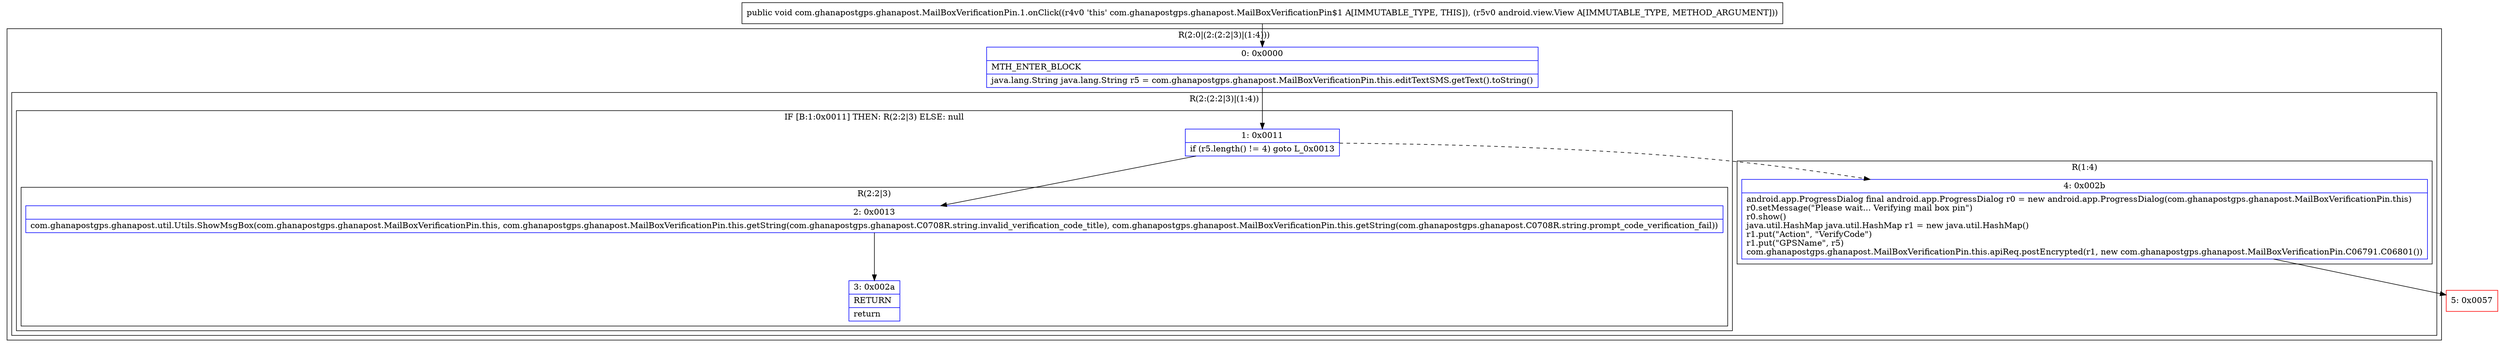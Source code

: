 digraph "CFG forcom.ghanapostgps.ghanapost.MailBoxVerificationPin.1.onClick(Landroid\/view\/View;)V" {
subgraph cluster_Region_1317720045 {
label = "R(2:0|(2:(2:2|3)|(1:4)))";
node [shape=record,color=blue];
Node_0 [shape=record,label="{0\:\ 0x0000|MTH_ENTER_BLOCK\l|java.lang.String java.lang.String r5 = com.ghanapostgps.ghanapost.MailBoxVerificationPin.this.editTextSMS.getText().toString()\l}"];
subgraph cluster_Region_472042591 {
label = "R(2:(2:2|3)|(1:4))";
node [shape=record,color=blue];
subgraph cluster_IfRegion_103414457 {
label = "IF [B:1:0x0011] THEN: R(2:2|3) ELSE: null";
node [shape=record,color=blue];
Node_1 [shape=record,label="{1\:\ 0x0011|if (r5.length() != 4) goto L_0x0013\l}"];
subgraph cluster_Region_69071451 {
label = "R(2:2|3)";
node [shape=record,color=blue];
Node_2 [shape=record,label="{2\:\ 0x0013|com.ghanapostgps.ghanapost.util.Utils.ShowMsgBox(com.ghanapostgps.ghanapost.MailBoxVerificationPin.this, com.ghanapostgps.ghanapost.MailBoxVerificationPin.this.getString(com.ghanapostgps.ghanapost.C0708R.string.invalid_verification_code_title), com.ghanapostgps.ghanapost.MailBoxVerificationPin.this.getString(com.ghanapostgps.ghanapost.C0708R.string.prompt_code_verification_fail))\l}"];
Node_3 [shape=record,label="{3\:\ 0x002a|RETURN\l|return\l}"];
}
}
subgraph cluster_Region_1905617212 {
label = "R(1:4)";
node [shape=record,color=blue];
Node_4 [shape=record,label="{4\:\ 0x002b|android.app.ProgressDialog final android.app.ProgressDialog r0 = new android.app.ProgressDialog(com.ghanapostgps.ghanapost.MailBoxVerificationPin.this)\lr0.setMessage(\"Please wait... Verifying mail box pin\")\lr0.show()\ljava.util.HashMap java.util.HashMap r1 = new java.util.HashMap()\lr1.put(\"Action\", \"VerifyCode\")\lr1.put(\"GPSName\", r5)\lcom.ghanapostgps.ghanapost.MailBoxVerificationPin.this.apiReq.postEncrypted(r1, new com.ghanapostgps.ghanapost.MailBoxVerificationPin.C06791.C06801())\l}"];
}
}
}
Node_5 [shape=record,color=red,label="{5\:\ 0x0057}"];
MethodNode[shape=record,label="{public void com.ghanapostgps.ghanapost.MailBoxVerificationPin.1.onClick((r4v0 'this' com.ghanapostgps.ghanapost.MailBoxVerificationPin$1 A[IMMUTABLE_TYPE, THIS]), (r5v0 android.view.View A[IMMUTABLE_TYPE, METHOD_ARGUMENT])) }"];
MethodNode -> Node_0;
Node_0 -> Node_1;
Node_1 -> Node_2;
Node_1 -> Node_4[style=dashed];
Node_2 -> Node_3;
Node_4 -> Node_5;
}

